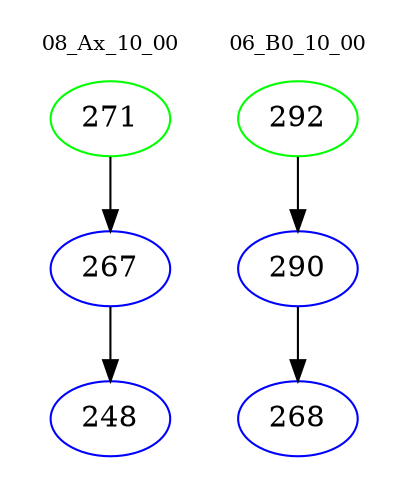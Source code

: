 digraph{
subgraph cluster_0 {
color = white
label = "08_Ax_10_00";
fontsize=10;
T0_271 [label="271", color="green"]
T0_271 -> T0_267 [color="black"]
T0_267 [label="267", color="blue"]
T0_267 -> T0_248 [color="black"]
T0_248 [label="248", color="blue"]
}
subgraph cluster_1 {
color = white
label = "06_B0_10_00";
fontsize=10;
T1_292 [label="292", color="green"]
T1_292 -> T1_290 [color="black"]
T1_290 [label="290", color="blue"]
T1_290 -> T1_268 [color="black"]
T1_268 [label="268", color="blue"]
}
}
